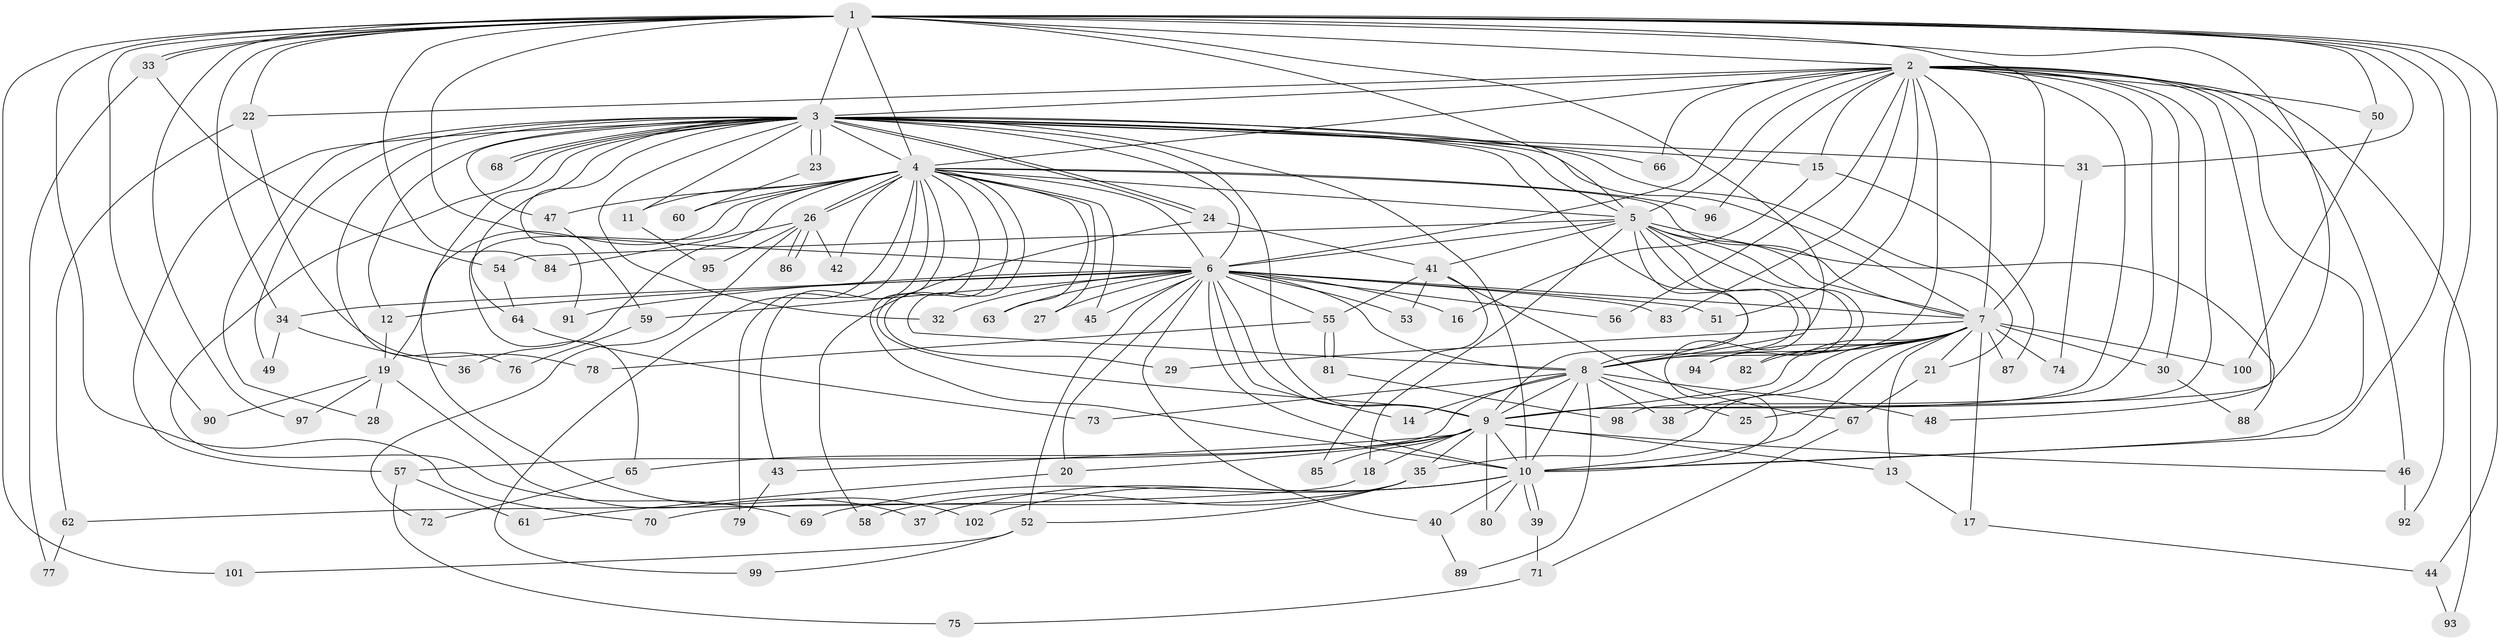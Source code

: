 // Generated by graph-tools (version 1.1) at 2025/34/03/09/25 02:34:40]
// undirected, 102 vertices, 229 edges
graph export_dot {
graph [start="1"]
  node [color=gray90,style=filled];
  1;
  2;
  3;
  4;
  5;
  6;
  7;
  8;
  9;
  10;
  11;
  12;
  13;
  14;
  15;
  16;
  17;
  18;
  19;
  20;
  21;
  22;
  23;
  24;
  25;
  26;
  27;
  28;
  29;
  30;
  31;
  32;
  33;
  34;
  35;
  36;
  37;
  38;
  39;
  40;
  41;
  42;
  43;
  44;
  45;
  46;
  47;
  48;
  49;
  50;
  51;
  52;
  53;
  54;
  55;
  56;
  57;
  58;
  59;
  60;
  61;
  62;
  63;
  64;
  65;
  66;
  67;
  68;
  69;
  70;
  71;
  72;
  73;
  74;
  75;
  76;
  77;
  78;
  79;
  80;
  81;
  82;
  83;
  84;
  85;
  86;
  87;
  88;
  89;
  90;
  91;
  92;
  93;
  94;
  95;
  96;
  97;
  98;
  99;
  100;
  101;
  102;
  1 -- 2;
  1 -- 3;
  1 -- 4;
  1 -- 5;
  1 -- 6;
  1 -- 7;
  1 -- 8;
  1 -- 9;
  1 -- 10;
  1 -- 22;
  1 -- 31;
  1 -- 33;
  1 -- 33;
  1 -- 34;
  1 -- 44;
  1 -- 50;
  1 -- 70;
  1 -- 84;
  1 -- 90;
  1 -- 92;
  1 -- 97;
  1 -- 101;
  2 -- 3;
  2 -- 4;
  2 -- 5;
  2 -- 6;
  2 -- 7;
  2 -- 8;
  2 -- 9;
  2 -- 10;
  2 -- 15;
  2 -- 22;
  2 -- 25;
  2 -- 30;
  2 -- 46;
  2 -- 48;
  2 -- 50;
  2 -- 51;
  2 -- 56;
  2 -- 66;
  2 -- 83;
  2 -- 93;
  2 -- 96;
  2 -- 98;
  3 -- 4;
  3 -- 5;
  3 -- 6;
  3 -- 7;
  3 -- 8;
  3 -- 9;
  3 -- 10;
  3 -- 11;
  3 -- 12;
  3 -- 15;
  3 -- 21;
  3 -- 23;
  3 -- 23;
  3 -- 24;
  3 -- 24;
  3 -- 28;
  3 -- 31;
  3 -- 32;
  3 -- 47;
  3 -- 49;
  3 -- 57;
  3 -- 64;
  3 -- 66;
  3 -- 68;
  3 -- 68;
  3 -- 69;
  3 -- 76;
  3 -- 91;
  3 -- 102;
  4 -- 5;
  4 -- 6;
  4 -- 7;
  4 -- 8;
  4 -- 9;
  4 -- 10;
  4 -- 11;
  4 -- 19;
  4 -- 26;
  4 -- 26;
  4 -- 27;
  4 -- 29;
  4 -- 36;
  4 -- 42;
  4 -- 43;
  4 -- 45;
  4 -- 47;
  4 -- 60;
  4 -- 63;
  4 -- 65;
  4 -- 79;
  4 -- 96;
  4 -- 99;
  5 -- 6;
  5 -- 7;
  5 -- 8;
  5 -- 9;
  5 -- 10;
  5 -- 18;
  5 -- 41;
  5 -- 54;
  5 -- 82;
  5 -- 88;
  5 -- 94;
  6 -- 7;
  6 -- 8;
  6 -- 9;
  6 -- 10;
  6 -- 12;
  6 -- 14;
  6 -- 16;
  6 -- 20;
  6 -- 27;
  6 -- 32;
  6 -- 34;
  6 -- 40;
  6 -- 45;
  6 -- 51;
  6 -- 52;
  6 -- 53;
  6 -- 55;
  6 -- 56;
  6 -- 59;
  6 -- 63;
  6 -- 83;
  6 -- 91;
  7 -- 8;
  7 -- 9;
  7 -- 10;
  7 -- 13;
  7 -- 17;
  7 -- 21;
  7 -- 29;
  7 -- 30;
  7 -- 35;
  7 -- 38;
  7 -- 74;
  7 -- 82;
  7 -- 87;
  7 -- 94;
  7 -- 100;
  8 -- 9;
  8 -- 10;
  8 -- 14;
  8 -- 25;
  8 -- 38;
  8 -- 48;
  8 -- 57;
  8 -- 73;
  8 -- 89;
  9 -- 10;
  9 -- 13;
  9 -- 18;
  9 -- 20;
  9 -- 35;
  9 -- 43;
  9 -- 46;
  9 -- 65;
  9 -- 80;
  9 -- 85;
  10 -- 37;
  10 -- 39;
  10 -- 39;
  10 -- 40;
  10 -- 69;
  10 -- 80;
  10 -- 102;
  11 -- 95;
  12 -- 19;
  13 -- 17;
  15 -- 16;
  15 -- 87;
  17 -- 44;
  18 -- 62;
  19 -- 28;
  19 -- 37;
  19 -- 90;
  19 -- 97;
  20 -- 61;
  21 -- 67;
  22 -- 62;
  22 -- 78;
  23 -- 60;
  24 -- 41;
  24 -- 58;
  26 -- 42;
  26 -- 72;
  26 -- 84;
  26 -- 86;
  26 -- 86;
  26 -- 95;
  30 -- 88;
  31 -- 74;
  33 -- 54;
  33 -- 77;
  34 -- 36;
  34 -- 49;
  35 -- 52;
  35 -- 58;
  35 -- 70;
  39 -- 71;
  40 -- 89;
  41 -- 53;
  41 -- 55;
  41 -- 67;
  41 -- 85;
  43 -- 79;
  44 -- 93;
  46 -- 92;
  47 -- 59;
  50 -- 100;
  52 -- 99;
  52 -- 101;
  54 -- 64;
  55 -- 78;
  55 -- 81;
  55 -- 81;
  57 -- 61;
  57 -- 75;
  59 -- 76;
  62 -- 77;
  64 -- 73;
  65 -- 72;
  67 -- 71;
  71 -- 75;
  81 -- 98;
}
